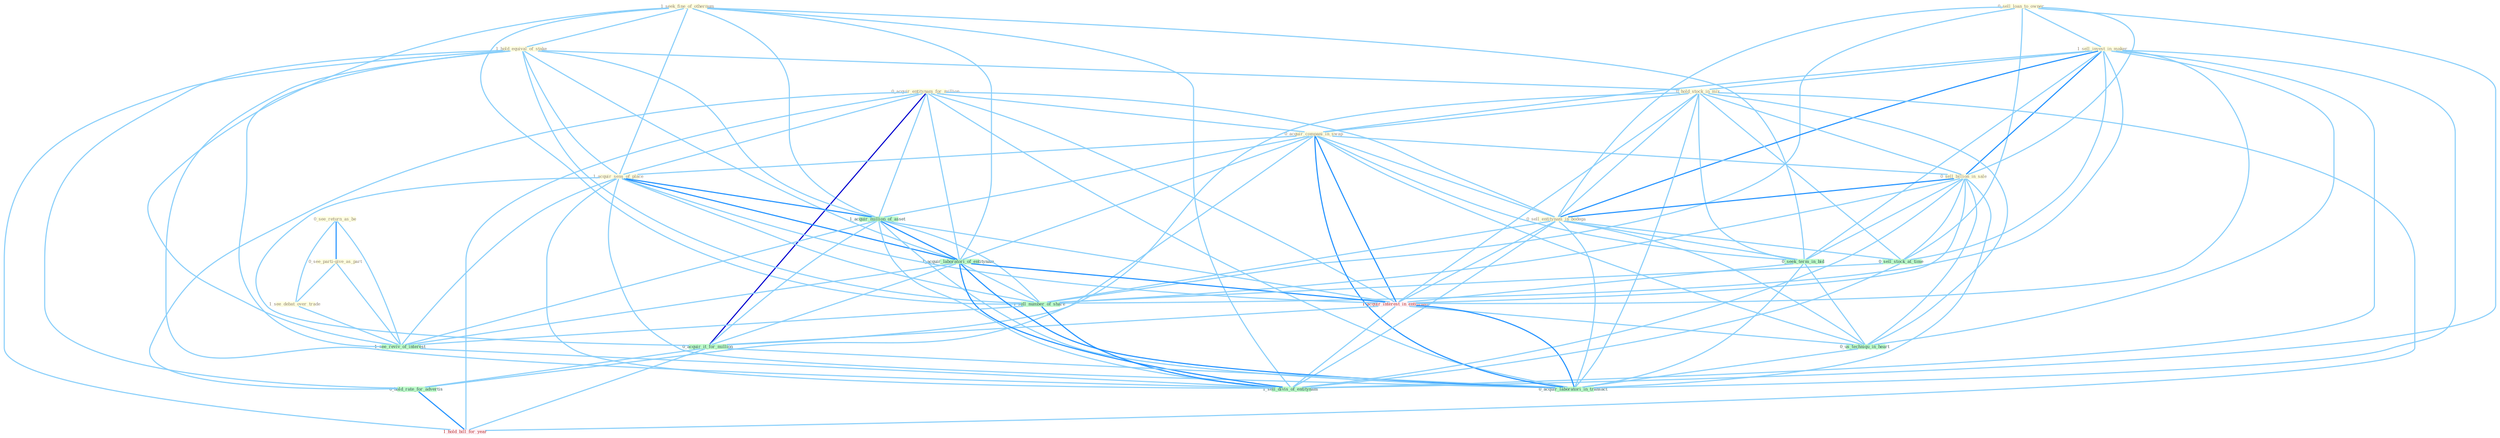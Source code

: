Graph G{ 
    node
    [shape=polygon,style=filled,width=.5,height=.06,color="#BDFCC9",fixedsize=true,fontsize=4,
    fontcolor="#2f4f4f"];
    {node
    [color="#ffffe0", fontcolor="#8b7d6b"] "1_seek_fine_of_othernum " "0_sell_loan_to_owner " "1_sell_invest_in_maker " "0_see_return_as_be " "0_see_parti-give_as_part " "0_acquir_entitynam_for_million " "1_hold_equival_of_stake " "0_hold_stock_in_mix " "0_acquir_compani_in_swap " "1_acquir_sens_of_place " "1_see_debat_over_trade " "0_sell_billion_in_sale " "0_sell_entitynam_in_bodega "}
{node [color="#fff0f5", fontcolor="#b22222"] "1_acquir_interest_in_entitynam " "1_hold_bill_for_year "}
edge [color="#B0E2FF"];

	"1_seek_fine_of_othernum " -- "1_hold_equival_of_stake " [w="1", color="#87cefa" ];
	"1_seek_fine_of_othernum " -- "1_acquir_sens_of_place " [w="1", color="#87cefa" ];
	"1_seek_fine_of_othernum " -- "1_acquir_million_of_asset " [w="1", color="#87cefa" ];
	"1_seek_fine_of_othernum " -- "1_acquir_laboratori_of_entitynam " [w="1", color="#87cefa" ];
	"1_seek_fine_of_othernum " -- "0_seek_term_in_bid " [w="1", color="#87cefa" ];
	"1_seek_fine_of_othernum " -- "1_sell_number_of_share " [w="1", color="#87cefa" ];
	"1_seek_fine_of_othernum " -- "1_see_reviv_of_interest " [w="1", color="#87cefa" ];
	"1_seek_fine_of_othernum " -- "1_sell_divis_of_entitynam " [w="1", color="#87cefa" ];
	"0_sell_loan_to_owner " -- "1_sell_invest_in_maker " [w="1", color="#87cefa" ];
	"0_sell_loan_to_owner " -- "0_sell_billion_in_sale " [w="1", color="#87cefa" ];
	"0_sell_loan_to_owner " -- "0_sell_entitynam_in_bodega " [w="1", color="#87cefa" ];
	"0_sell_loan_to_owner " -- "0_sell_stock_at_time " [w="1", color="#87cefa" ];
	"0_sell_loan_to_owner " -- "1_sell_number_of_share " [w="1", color="#87cefa" ];
	"0_sell_loan_to_owner " -- "1_sell_divis_of_entitynam " [w="1", color="#87cefa" ];
	"1_sell_invest_in_maker " -- "0_hold_stock_in_mix " [w="1", color="#87cefa" ];
	"1_sell_invest_in_maker " -- "0_acquir_compani_in_swap " [w="1", color="#87cefa" ];
	"1_sell_invest_in_maker " -- "0_sell_billion_in_sale " [w="2", color="#1e90ff" , len=0.8];
	"1_sell_invest_in_maker " -- "0_sell_entitynam_in_bodega " [w="2", color="#1e90ff" , len=0.8];
	"1_sell_invest_in_maker " -- "0_seek_term_in_bid " [w="1", color="#87cefa" ];
	"1_sell_invest_in_maker " -- "1_acquir_interest_in_entitynam " [w="1", color="#87cefa" ];
	"1_sell_invest_in_maker " -- "0_us_techniqu_in_heart " [w="1", color="#87cefa" ];
	"1_sell_invest_in_maker " -- "0_acquir_laboratori_in_transact " [w="1", color="#87cefa" ];
	"1_sell_invest_in_maker " -- "0_sell_stock_at_time " [w="1", color="#87cefa" ];
	"1_sell_invest_in_maker " -- "1_sell_number_of_share " [w="1", color="#87cefa" ];
	"1_sell_invest_in_maker " -- "1_sell_divis_of_entitynam " [w="1", color="#87cefa" ];
	"0_see_return_as_be " -- "0_see_parti-give_as_part " [w="2", color="#1e90ff" , len=0.8];
	"0_see_return_as_be " -- "1_see_debat_over_trade " [w="1", color="#87cefa" ];
	"0_see_return_as_be " -- "1_see_reviv_of_interest " [w="1", color="#87cefa" ];
	"0_see_parti-give_as_part " -- "1_see_debat_over_trade " [w="1", color="#87cefa" ];
	"0_see_parti-give_as_part " -- "1_see_reviv_of_interest " [w="1", color="#87cefa" ];
	"0_acquir_entitynam_for_million " -- "0_acquir_compani_in_swap " [w="1", color="#87cefa" ];
	"0_acquir_entitynam_for_million " -- "1_acquir_sens_of_place " [w="1", color="#87cefa" ];
	"0_acquir_entitynam_for_million " -- "0_sell_entitynam_in_bodega " [w="1", color="#87cefa" ];
	"0_acquir_entitynam_for_million " -- "1_acquir_million_of_asset " [w="1", color="#87cefa" ];
	"0_acquir_entitynam_for_million " -- "1_acquir_laboratori_of_entitynam " [w="1", color="#87cefa" ];
	"0_acquir_entitynam_for_million " -- "1_acquir_interest_in_entitynam " [w="1", color="#87cefa" ];
	"0_acquir_entitynam_for_million " -- "0_acquir_it_for_million " [w="3", color="#0000cd" , len=0.6];
	"0_acquir_entitynam_for_million " -- "0_hold_rate_for_advertis " [w="1", color="#87cefa" ];
	"0_acquir_entitynam_for_million " -- "0_acquir_laboratori_in_transact " [w="1", color="#87cefa" ];
	"0_acquir_entitynam_for_million " -- "1_hold_bill_for_year " [w="1", color="#87cefa" ];
	"1_hold_equival_of_stake " -- "0_hold_stock_in_mix " [w="1", color="#87cefa" ];
	"1_hold_equival_of_stake " -- "1_acquir_sens_of_place " [w="1", color="#87cefa" ];
	"1_hold_equival_of_stake " -- "1_acquir_million_of_asset " [w="1", color="#87cefa" ];
	"1_hold_equival_of_stake " -- "1_acquir_laboratori_of_entitynam " [w="1", color="#87cefa" ];
	"1_hold_equival_of_stake " -- "0_hold_rate_for_advertis " [w="1", color="#87cefa" ];
	"1_hold_equival_of_stake " -- "1_sell_number_of_share " [w="1", color="#87cefa" ];
	"1_hold_equival_of_stake " -- "1_see_reviv_of_interest " [w="1", color="#87cefa" ];
	"1_hold_equival_of_stake " -- "1_hold_bill_for_year " [w="1", color="#87cefa" ];
	"1_hold_equival_of_stake " -- "1_sell_divis_of_entitynam " [w="1", color="#87cefa" ];
	"0_hold_stock_in_mix " -- "0_acquir_compani_in_swap " [w="1", color="#87cefa" ];
	"0_hold_stock_in_mix " -- "0_sell_billion_in_sale " [w="1", color="#87cefa" ];
	"0_hold_stock_in_mix " -- "0_sell_entitynam_in_bodega " [w="1", color="#87cefa" ];
	"0_hold_stock_in_mix " -- "0_seek_term_in_bid " [w="1", color="#87cefa" ];
	"0_hold_stock_in_mix " -- "1_acquir_interest_in_entitynam " [w="1", color="#87cefa" ];
	"0_hold_stock_in_mix " -- "0_us_techniqu_in_heart " [w="1", color="#87cefa" ];
	"0_hold_stock_in_mix " -- "0_hold_rate_for_advertis " [w="1", color="#87cefa" ];
	"0_hold_stock_in_mix " -- "0_acquir_laboratori_in_transact " [w="1", color="#87cefa" ];
	"0_hold_stock_in_mix " -- "0_sell_stock_at_time " [w="1", color="#87cefa" ];
	"0_hold_stock_in_mix " -- "1_hold_bill_for_year " [w="1", color="#87cefa" ];
	"0_acquir_compani_in_swap " -- "1_acquir_sens_of_place " [w="1", color="#87cefa" ];
	"0_acquir_compani_in_swap " -- "0_sell_billion_in_sale " [w="1", color="#87cefa" ];
	"0_acquir_compani_in_swap " -- "0_sell_entitynam_in_bodega " [w="1", color="#87cefa" ];
	"0_acquir_compani_in_swap " -- "1_acquir_million_of_asset " [w="1", color="#87cefa" ];
	"0_acquir_compani_in_swap " -- "1_acquir_laboratori_of_entitynam " [w="1", color="#87cefa" ];
	"0_acquir_compani_in_swap " -- "0_seek_term_in_bid " [w="1", color="#87cefa" ];
	"0_acquir_compani_in_swap " -- "1_acquir_interest_in_entitynam " [w="2", color="#1e90ff" , len=0.8];
	"0_acquir_compani_in_swap " -- "0_us_techniqu_in_heart " [w="1", color="#87cefa" ];
	"0_acquir_compani_in_swap " -- "0_acquir_it_for_million " [w="1", color="#87cefa" ];
	"0_acquir_compani_in_swap " -- "0_acquir_laboratori_in_transact " [w="2", color="#1e90ff" , len=0.8];
	"1_acquir_sens_of_place " -- "1_acquir_million_of_asset " [w="2", color="#1e90ff" , len=0.8];
	"1_acquir_sens_of_place " -- "1_acquir_laboratori_of_entitynam " [w="2", color="#1e90ff" , len=0.8];
	"1_acquir_sens_of_place " -- "1_acquir_interest_in_entitynam " [w="1", color="#87cefa" ];
	"1_acquir_sens_of_place " -- "0_acquir_it_for_million " [w="1", color="#87cefa" ];
	"1_acquir_sens_of_place " -- "0_acquir_laboratori_in_transact " [w="1", color="#87cefa" ];
	"1_acquir_sens_of_place " -- "1_sell_number_of_share " [w="1", color="#87cefa" ];
	"1_acquir_sens_of_place " -- "1_see_reviv_of_interest " [w="1", color="#87cefa" ];
	"1_acquir_sens_of_place " -- "1_sell_divis_of_entitynam " [w="1", color="#87cefa" ];
	"1_see_debat_over_trade " -- "1_see_reviv_of_interest " [w="1", color="#87cefa" ];
	"0_sell_billion_in_sale " -- "0_sell_entitynam_in_bodega " [w="2", color="#1e90ff" , len=0.8];
	"0_sell_billion_in_sale " -- "0_seek_term_in_bid " [w="1", color="#87cefa" ];
	"0_sell_billion_in_sale " -- "1_acquir_interest_in_entitynam " [w="1", color="#87cefa" ];
	"0_sell_billion_in_sale " -- "0_us_techniqu_in_heart " [w="1", color="#87cefa" ];
	"0_sell_billion_in_sale " -- "0_acquir_laboratori_in_transact " [w="1", color="#87cefa" ];
	"0_sell_billion_in_sale " -- "0_sell_stock_at_time " [w="1", color="#87cefa" ];
	"0_sell_billion_in_sale " -- "1_sell_number_of_share " [w="1", color="#87cefa" ];
	"0_sell_billion_in_sale " -- "1_sell_divis_of_entitynam " [w="1", color="#87cefa" ];
	"0_sell_entitynam_in_bodega " -- "0_seek_term_in_bid " [w="1", color="#87cefa" ];
	"0_sell_entitynam_in_bodega " -- "1_acquir_interest_in_entitynam " [w="1", color="#87cefa" ];
	"0_sell_entitynam_in_bodega " -- "0_us_techniqu_in_heart " [w="1", color="#87cefa" ];
	"0_sell_entitynam_in_bodega " -- "0_acquir_laboratori_in_transact " [w="1", color="#87cefa" ];
	"0_sell_entitynam_in_bodega " -- "0_sell_stock_at_time " [w="1", color="#87cefa" ];
	"0_sell_entitynam_in_bodega " -- "1_sell_number_of_share " [w="1", color="#87cefa" ];
	"0_sell_entitynam_in_bodega " -- "1_sell_divis_of_entitynam " [w="1", color="#87cefa" ];
	"1_acquir_million_of_asset " -- "1_acquir_laboratori_of_entitynam " [w="2", color="#1e90ff" , len=0.8];
	"1_acquir_million_of_asset " -- "1_acquir_interest_in_entitynam " [w="1", color="#87cefa" ];
	"1_acquir_million_of_asset " -- "0_acquir_it_for_million " [w="1", color="#87cefa" ];
	"1_acquir_million_of_asset " -- "0_acquir_laboratori_in_transact " [w="1", color="#87cefa" ];
	"1_acquir_million_of_asset " -- "1_sell_number_of_share " [w="1", color="#87cefa" ];
	"1_acquir_million_of_asset " -- "1_see_reviv_of_interest " [w="1", color="#87cefa" ];
	"1_acquir_million_of_asset " -- "1_sell_divis_of_entitynam " [w="1", color="#87cefa" ];
	"1_acquir_laboratori_of_entitynam " -- "1_acquir_interest_in_entitynam " [w="2", color="#1e90ff" , len=0.8];
	"1_acquir_laboratori_of_entitynam " -- "0_acquir_it_for_million " [w="1", color="#87cefa" ];
	"1_acquir_laboratori_of_entitynam " -- "0_acquir_laboratori_in_transact " [w="2", color="#1e90ff" , len=0.8];
	"1_acquir_laboratori_of_entitynam " -- "1_sell_number_of_share " [w="1", color="#87cefa" ];
	"1_acquir_laboratori_of_entitynam " -- "1_see_reviv_of_interest " [w="1", color="#87cefa" ];
	"1_acquir_laboratori_of_entitynam " -- "1_sell_divis_of_entitynam " [w="2", color="#1e90ff" , len=0.8];
	"0_seek_term_in_bid " -- "1_acquir_interest_in_entitynam " [w="1", color="#87cefa" ];
	"0_seek_term_in_bid " -- "0_us_techniqu_in_heart " [w="1", color="#87cefa" ];
	"0_seek_term_in_bid " -- "0_acquir_laboratori_in_transact " [w="1", color="#87cefa" ];
	"1_acquir_interest_in_entitynam " -- "0_us_techniqu_in_heart " [w="1", color="#87cefa" ];
	"1_acquir_interest_in_entitynam " -- "0_acquir_it_for_million " [w="1", color="#87cefa" ];
	"1_acquir_interest_in_entitynam " -- "0_acquir_laboratori_in_transact " [w="2", color="#1e90ff" , len=0.8];
	"1_acquir_interest_in_entitynam " -- "1_sell_divis_of_entitynam " [w="1", color="#87cefa" ];
	"0_us_techniqu_in_heart " -- "0_acquir_laboratori_in_transact " [w="1", color="#87cefa" ];
	"0_acquir_it_for_million " -- "0_hold_rate_for_advertis " [w="1", color="#87cefa" ];
	"0_acquir_it_for_million " -- "0_acquir_laboratori_in_transact " [w="1", color="#87cefa" ];
	"0_acquir_it_for_million " -- "1_hold_bill_for_year " [w="1", color="#87cefa" ];
	"0_hold_rate_for_advertis " -- "1_hold_bill_for_year " [w="2", color="#1e90ff" , len=0.8];
	"0_sell_stock_at_time " -- "1_sell_number_of_share " [w="1", color="#87cefa" ];
	"0_sell_stock_at_time " -- "1_sell_divis_of_entitynam " [w="1", color="#87cefa" ];
	"1_sell_number_of_share " -- "1_see_reviv_of_interest " [w="1", color="#87cefa" ];
	"1_sell_number_of_share " -- "1_sell_divis_of_entitynam " [w="2", color="#1e90ff" , len=0.8];
	"1_see_reviv_of_interest " -- "1_sell_divis_of_entitynam " [w="1", color="#87cefa" ];
}